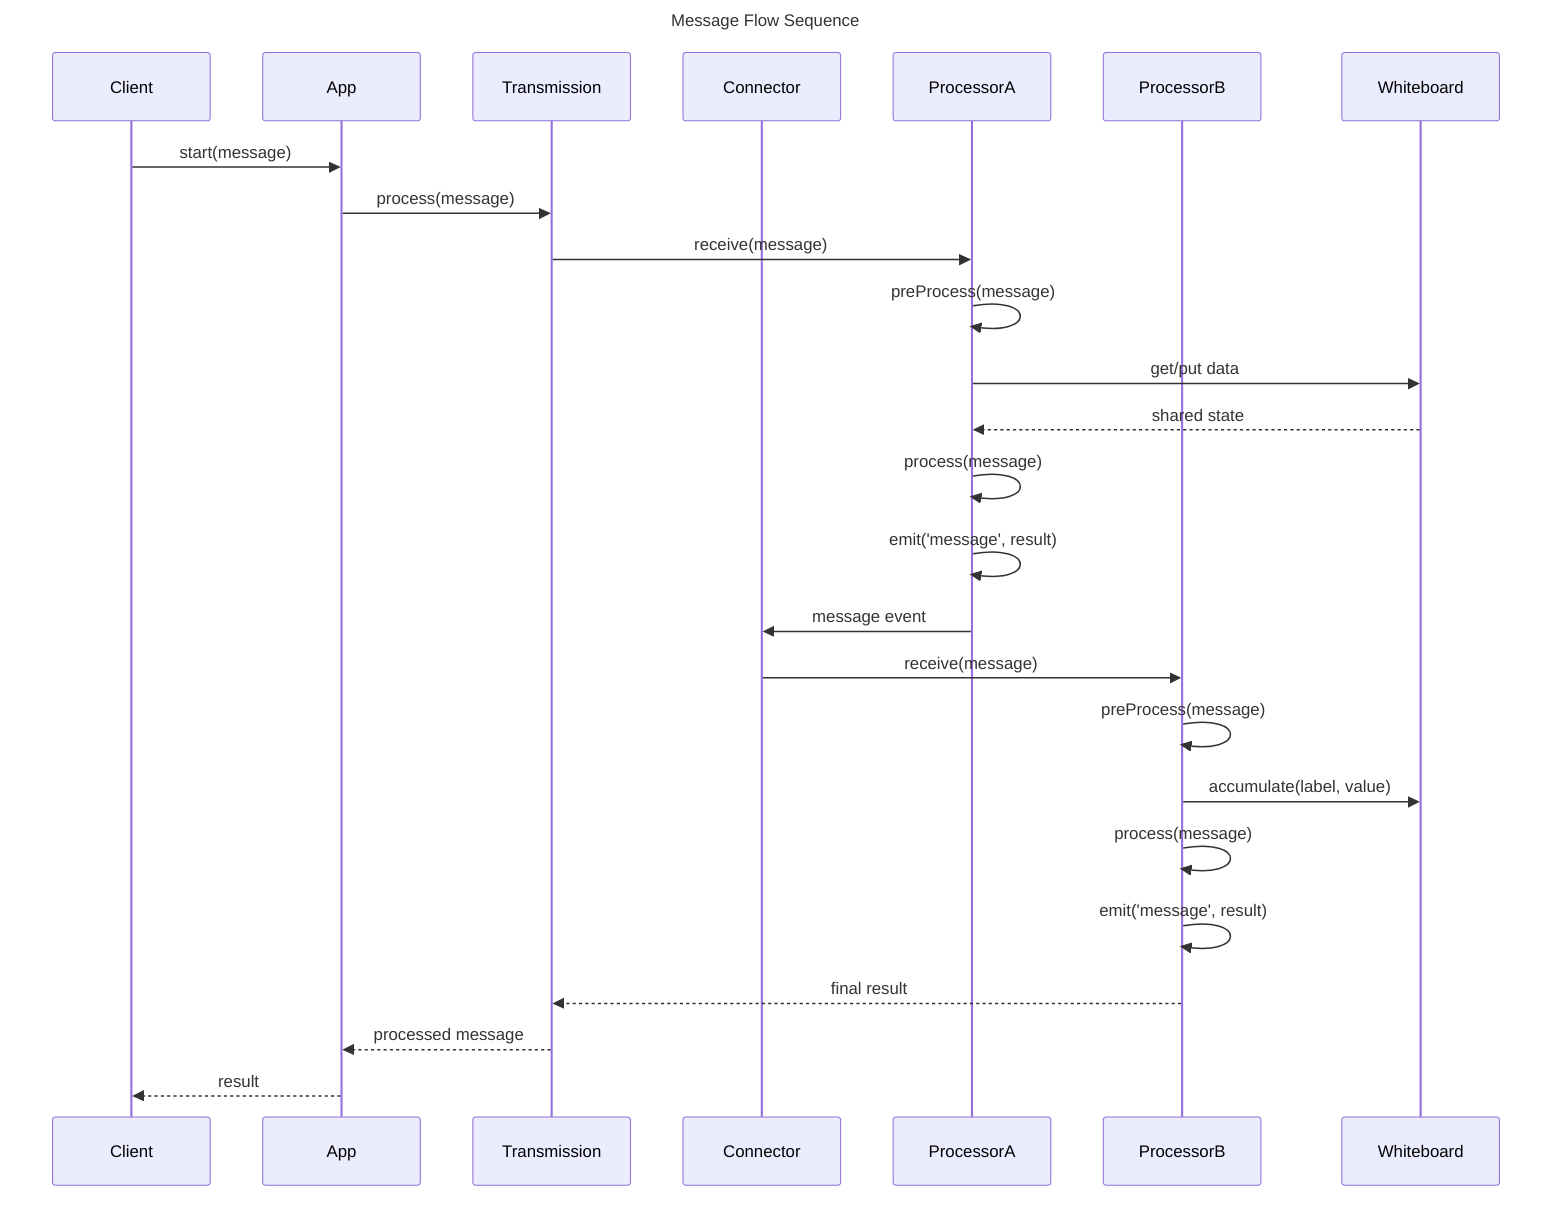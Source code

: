 ---
title: Message Flow Sequence
---
sequenceDiagram
    participant Client
    participant App
    participant Transmission
    participant Connector
    participant ProcessorA
    participant ProcessorB
    participant Whiteboard
    
    Client->>App: start(message)
    App->>Transmission: process(message)
    
    Transmission->>ProcessorA: receive(message)
    ProcessorA->>ProcessorA: preProcess(message)
    ProcessorA->>Whiteboard: get/put data
    Whiteboard-->>ProcessorA: shared state
    ProcessorA->>ProcessorA: process(message)
    ProcessorA->>ProcessorA: emit('message', result)
    
    ProcessorA->>Connector: message event
    Connector->>ProcessorB: receive(message)
    ProcessorB->>ProcessorB: preProcess(message)
    ProcessorB->>Whiteboard: accumulate(label, value)
    ProcessorB->>ProcessorB: process(message)
    ProcessorB->>ProcessorB: emit('message', result)
    
    ProcessorB-->>Transmission: final result
    Transmission-->>App: processed message
    App-->>Client: result